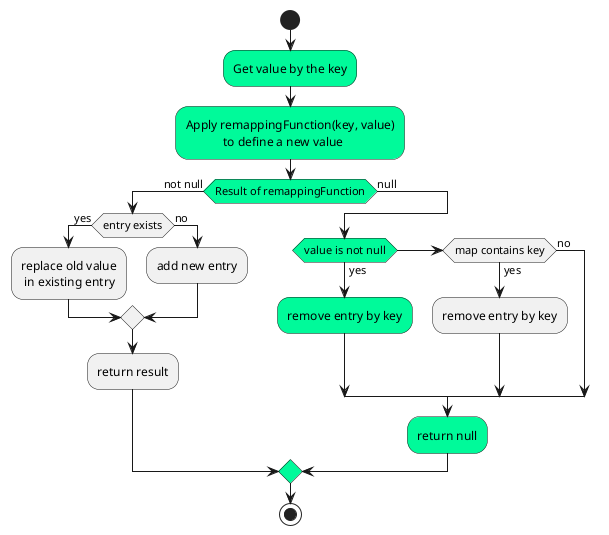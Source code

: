 @startuml
start
!$shared = "remove entry by key"
 #MediumSpringGreen:Get value by the key;
 #MediumSpringGreen:Apply remappingFunction(key, value)\n            to define a new value;
 #MediumSpringGreen:if (Result of remappingFunction) then (not null)
   if(entry exists) then (yes)
   :replace old value\n in existing entry;
   else(no)
   :add new entry;
   endif
   :return result;
 else (null)
 #MediumSpringGreen:if (value is not null) then (yes)
   #MediumSpringGreen:$shared;
 elseif(map contains key) then (yes)
   :$shared;
 else (no)
 endif
 #MediumSpringGreen:return null;
 endif
stop
@enduml